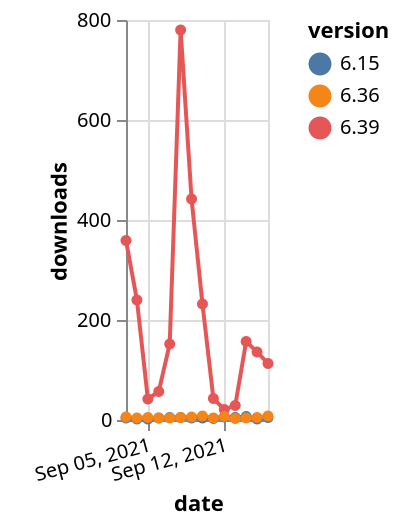 {"$schema": "https://vega.github.io/schema/vega-lite/v5.json", "description": "A simple bar chart with embedded data.", "data": {"values": [{"date": "2021-09-03", "total": 118797, "delta": 359, "version": "6.39"}, {"date": "2021-09-04", "total": 119037, "delta": 240, "version": "6.39"}, {"date": "2021-09-05", "total": 119079, "delta": 42, "version": "6.39"}, {"date": "2021-09-06", "total": 119136, "delta": 57, "version": "6.39"}, {"date": "2021-09-07", "total": 119288, "delta": 152, "version": "6.39"}, {"date": "2021-09-08", "total": 120068, "delta": 780, "version": "6.39"}, {"date": "2021-09-09", "total": 120510, "delta": 442, "version": "6.39"}, {"date": "2021-09-10", "total": 120742, "delta": 232, "version": "6.39"}, {"date": "2021-09-11", "total": 120785, "delta": 43, "version": "6.39"}, {"date": "2021-09-12", "total": 120806, "delta": 21, "version": "6.39"}, {"date": "2021-09-13", "total": 120835, "delta": 29, "version": "6.39"}, {"date": "2021-09-14", "total": 120992, "delta": 157, "version": "6.39"}, {"date": "2021-09-15", "total": 121128, "delta": 136, "version": "6.39"}, {"date": "2021-09-16", "total": 121241, "delta": 113, "version": "6.39"}, {"date": "2021-09-03", "total": 38131, "delta": 4, "version": "6.15"}, {"date": "2021-09-04", "total": 38133, "delta": 2, "version": "6.15"}, {"date": "2021-09-05", "total": 38135, "delta": 2, "version": "6.15"}, {"date": "2021-09-06", "total": 38139, "delta": 4, "version": "6.15"}, {"date": "2021-09-07", "total": 38144, "delta": 5, "version": "6.15"}, {"date": "2021-09-08", "total": 38149, "delta": 5, "version": "6.15"}, {"date": "2021-09-09", "total": 38153, "delta": 4, "version": "6.15"}, {"date": "2021-09-10", "total": 38157, "delta": 4, "version": "6.15"}, {"date": "2021-09-11", "total": 38160, "delta": 3, "version": "6.15"}, {"date": "2021-09-12", "total": 38166, "delta": 6, "version": "6.15"}, {"date": "2021-09-13", "total": 38171, "delta": 5, "version": "6.15"}, {"date": "2021-09-14", "total": 38178, "delta": 7, "version": "6.15"}, {"date": "2021-09-15", "total": 38180, "delta": 2, "version": "6.15"}, {"date": "2021-09-16", "total": 38185, "delta": 5, "version": "6.15"}, {"date": "2021-09-03", "total": 18552, "delta": 6, "version": "6.36"}, {"date": "2021-09-04", "total": 18556, "delta": 4, "version": "6.36"}, {"date": "2021-09-05", "total": 18561, "delta": 5, "version": "6.36"}, {"date": "2021-09-06", "total": 18565, "delta": 4, "version": "6.36"}, {"date": "2021-09-07", "total": 18569, "delta": 4, "version": "6.36"}, {"date": "2021-09-08", "total": 18574, "delta": 5, "version": "6.36"}, {"date": "2021-09-09", "total": 18580, "delta": 6, "version": "6.36"}, {"date": "2021-09-10", "total": 18588, "delta": 8, "version": "6.36"}, {"date": "2021-09-11", "total": 18592, "delta": 4, "version": "6.36"}, {"date": "2021-09-12", "total": 18599, "delta": 7, "version": "6.36"}, {"date": "2021-09-13", "total": 18602, "delta": 3, "version": "6.36"}, {"date": "2021-09-14", "total": 18606, "delta": 4, "version": "6.36"}, {"date": "2021-09-15", "total": 18611, "delta": 5, "version": "6.36"}, {"date": "2021-09-16", "total": 18619, "delta": 8, "version": "6.36"}]}, "width": "container", "mark": {"type": "line", "point": {"filled": true}}, "encoding": {"x": {"field": "date", "type": "temporal", "timeUnit": "yearmonthdate", "title": "date", "axis": {"labelAngle": -15}}, "y": {"field": "delta", "type": "quantitative", "title": "downloads"}, "color": {"field": "version", "type": "nominal"}, "tooltip": {"field": "delta"}}}